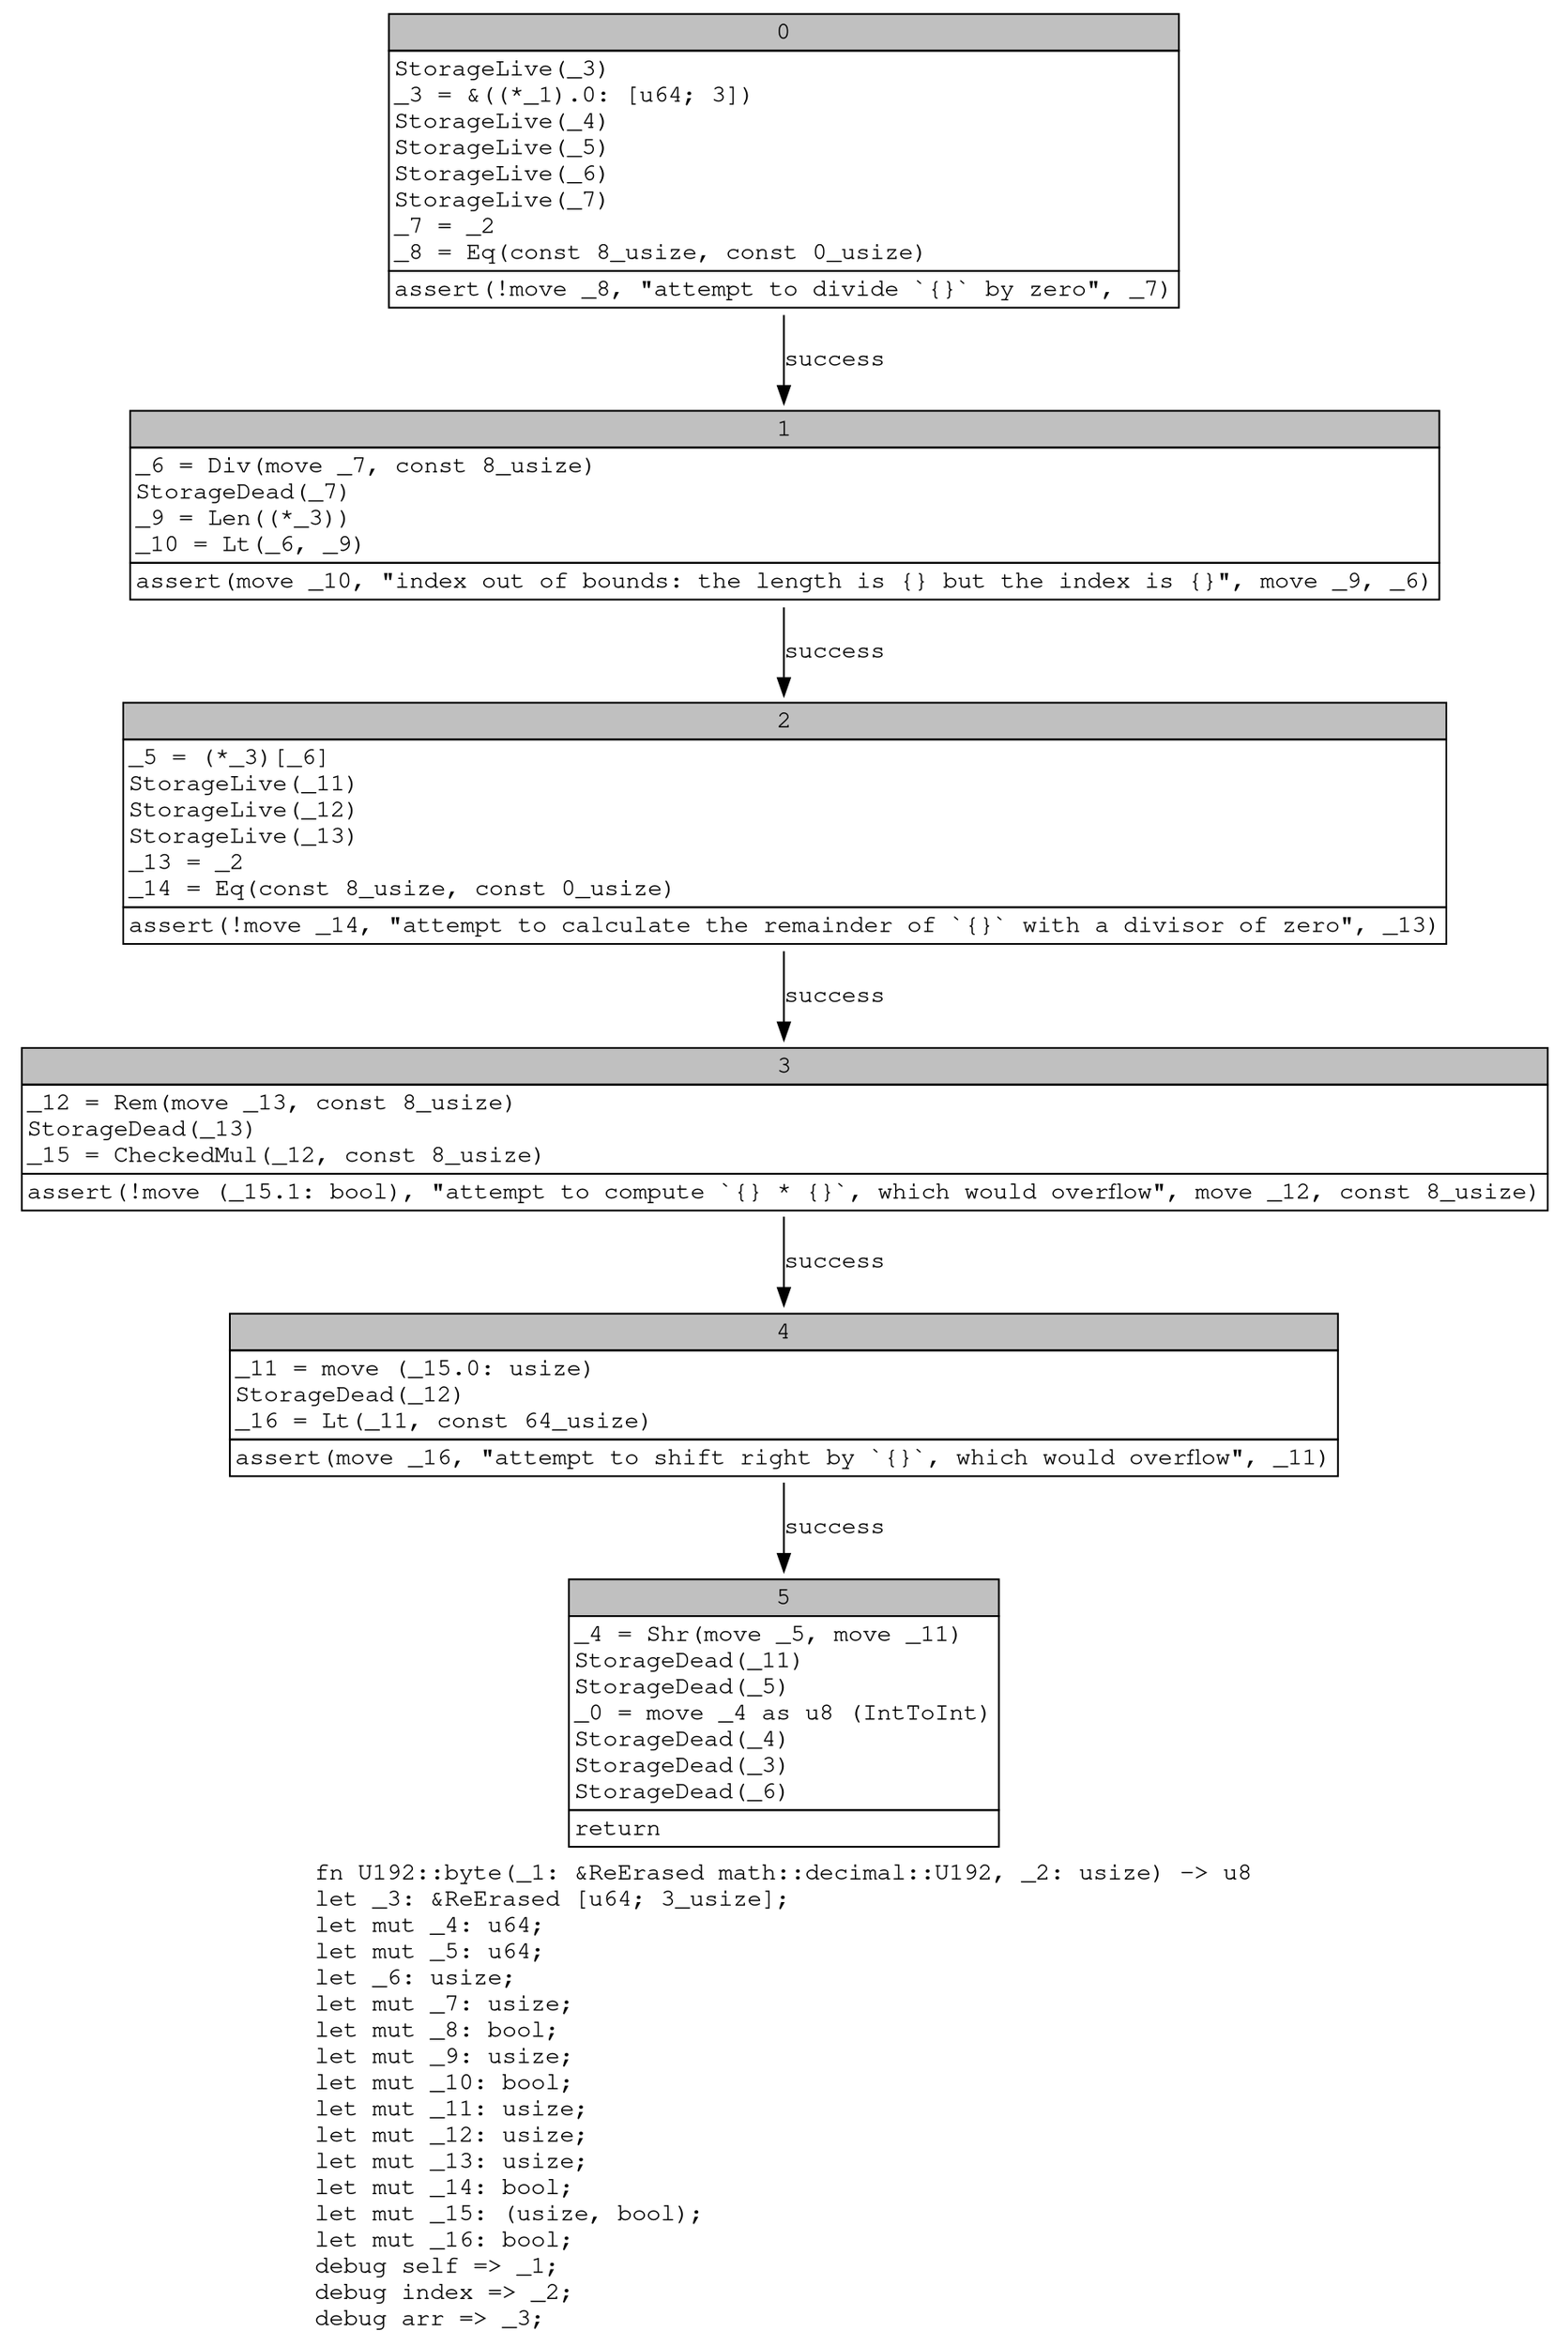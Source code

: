 digraph Mir_0_814 {
    graph [fontname="Courier, monospace"];
    node [fontname="Courier, monospace"];
    edge [fontname="Courier, monospace"];
    label=<fn U192::byte(_1: &amp;ReErased math::decimal::U192, _2: usize) -&gt; u8<br align="left"/>let _3: &amp;ReErased [u64; 3_usize];<br align="left"/>let mut _4: u64;<br align="left"/>let mut _5: u64;<br align="left"/>let _6: usize;<br align="left"/>let mut _7: usize;<br align="left"/>let mut _8: bool;<br align="left"/>let mut _9: usize;<br align="left"/>let mut _10: bool;<br align="left"/>let mut _11: usize;<br align="left"/>let mut _12: usize;<br align="left"/>let mut _13: usize;<br align="left"/>let mut _14: bool;<br align="left"/>let mut _15: (usize, bool);<br align="left"/>let mut _16: bool;<br align="left"/>debug self =&gt; _1;<br align="left"/>debug index =&gt; _2;<br align="left"/>debug arr =&gt; _3;<br align="left"/>>;
    bb0__0_814 [shape="none", label=<<table border="0" cellborder="1" cellspacing="0"><tr><td bgcolor="gray" align="center" colspan="1">0</td></tr><tr><td align="left" balign="left">StorageLive(_3)<br/>_3 = &amp;((*_1).0: [u64; 3])<br/>StorageLive(_4)<br/>StorageLive(_5)<br/>StorageLive(_6)<br/>StorageLive(_7)<br/>_7 = _2<br/>_8 = Eq(const 8_usize, const 0_usize)<br/></td></tr><tr><td align="left">assert(!move _8, &quot;attempt to divide `{}` by zero&quot;, _7)</td></tr></table>>];
    bb1__0_814 [shape="none", label=<<table border="0" cellborder="1" cellspacing="0"><tr><td bgcolor="gray" align="center" colspan="1">1</td></tr><tr><td align="left" balign="left">_6 = Div(move _7, const 8_usize)<br/>StorageDead(_7)<br/>_9 = Len((*_3))<br/>_10 = Lt(_6, _9)<br/></td></tr><tr><td align="left">assert(move _10, &quot;index out of bounds: the length is {} but the index is {}&quot;, move _9, _6)</td></tr></table>>];
    bb2__0_814 [shape="none", label=<<table border="0" cellborder="1" cellspacing="0"><tr><td bgcolor="gray" align="center" colspan="1">2</td></tr><tr><td align="left" balign="left">_5 = (*_3)[_6]<br/>StorageLive(_11)<br/>StorageLive(_12)<br/>StorageLive(_13)<br/>_13 = _2<br/>_14 = Eq(const 8_usize, const 0_usize)<br/></td></tr><tr><td align="left">assert(!move _14, &quot;attempt to calculate the remainder of `{}` with a divisor of zero&quot;, _13)</td></tr></table>>];
    bb3__0_814 [shape="none", label=<<table border="0" cellborder="1" cellspacing="0"><tr><td bgcolor="gray" align="center" colspan="1">3</td></tr><tr><td align="left" balign="left">_12 = Rem(move _13, const 8_usize)<br/>StorageDead(_13)<br/>_15 = CheckedMul(_12, const 8_usize)<br/></td></tr><tr><td align="left">assert(!move (_15.1: bool), &quot;attempt to compute `{} * {}`, which would overflow&quot;, move _12, const 8_usize)</td></tr></table>>];
    bb4__0_814 [shape="none", label=<<table border="0" cellborder="1" cellspacing="0"><tr><td bgcolor="gray" align="center" colspan="1">4</td></tr><tr><td align="left" balign="left">_11 = move (_15.0: usize)<br/>StorageDead(_12)<br/>_16 = Lt(_11, const 64_usize)<br/></td></tr><tr><td align="left">assert(move _16, &quot;attempt to shift right by `{}`, which would overflow&quot;, _11)</td></tr></table>>];
    bb5__0_814 [shape="none", label=<<table border="0" cellborder="1" cellspacing="0"><tr><td bgcolor="gray" align="center" colspan="1">5</td></tr><tr><td align="left" balign="left">_4 = Shr(move _5, move _11)<br/>StorageDead(_11)<br/>StorageDead(_5)<br/>_0 = move _4 as u8 (IntToInt)<br/>StorageDead(_4)<br/>StorageDead(_3)<br/>StorageDead(_6)<br/></td></tr><tr><td align="left">return</td></tr></table>>];
    bb0__0_814 -> bb1__0_814 [label="success"];
    bb1__0_814 -> bb2__0_814 [label="success"];
    bb2__0_814 -> bb3__0_814 [label="success"];
    bb3__0_814 -> bb4__0_814 [label="success"];
    bb4__0_814 -> bb5__0_814 [label="success"];
}
